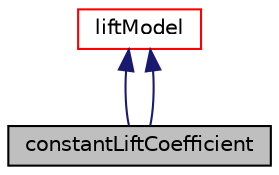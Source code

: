 digraph "constantLiftCoefficient"
{
  bgcolor="transparent";
  edge [fontname="Helvetica",fontsize="10",labelfontname="Helvetica",labelfontsize="10"];
  node [fontname="Helvetica",fontsize="10",shape=record];
  Node1 [label="constantLiftCoefficient",height=0.2,width=0.4,color="black", fillcolor="grey75", style="filled", fontcolor="black"];
  Node2 -> Node1 [dir="back",color="midnightblue",fontsize="10",style="solid",fontname="Helvetica"];
  Node2 [label="liftModel",height=0.2,width=0.4,color="red",URL="$a01338.html"];
  Node2 -> Node1 [dir="back",color="midnightblue",fontsize="10",style="solid",fontname="Helvetica"];
}
